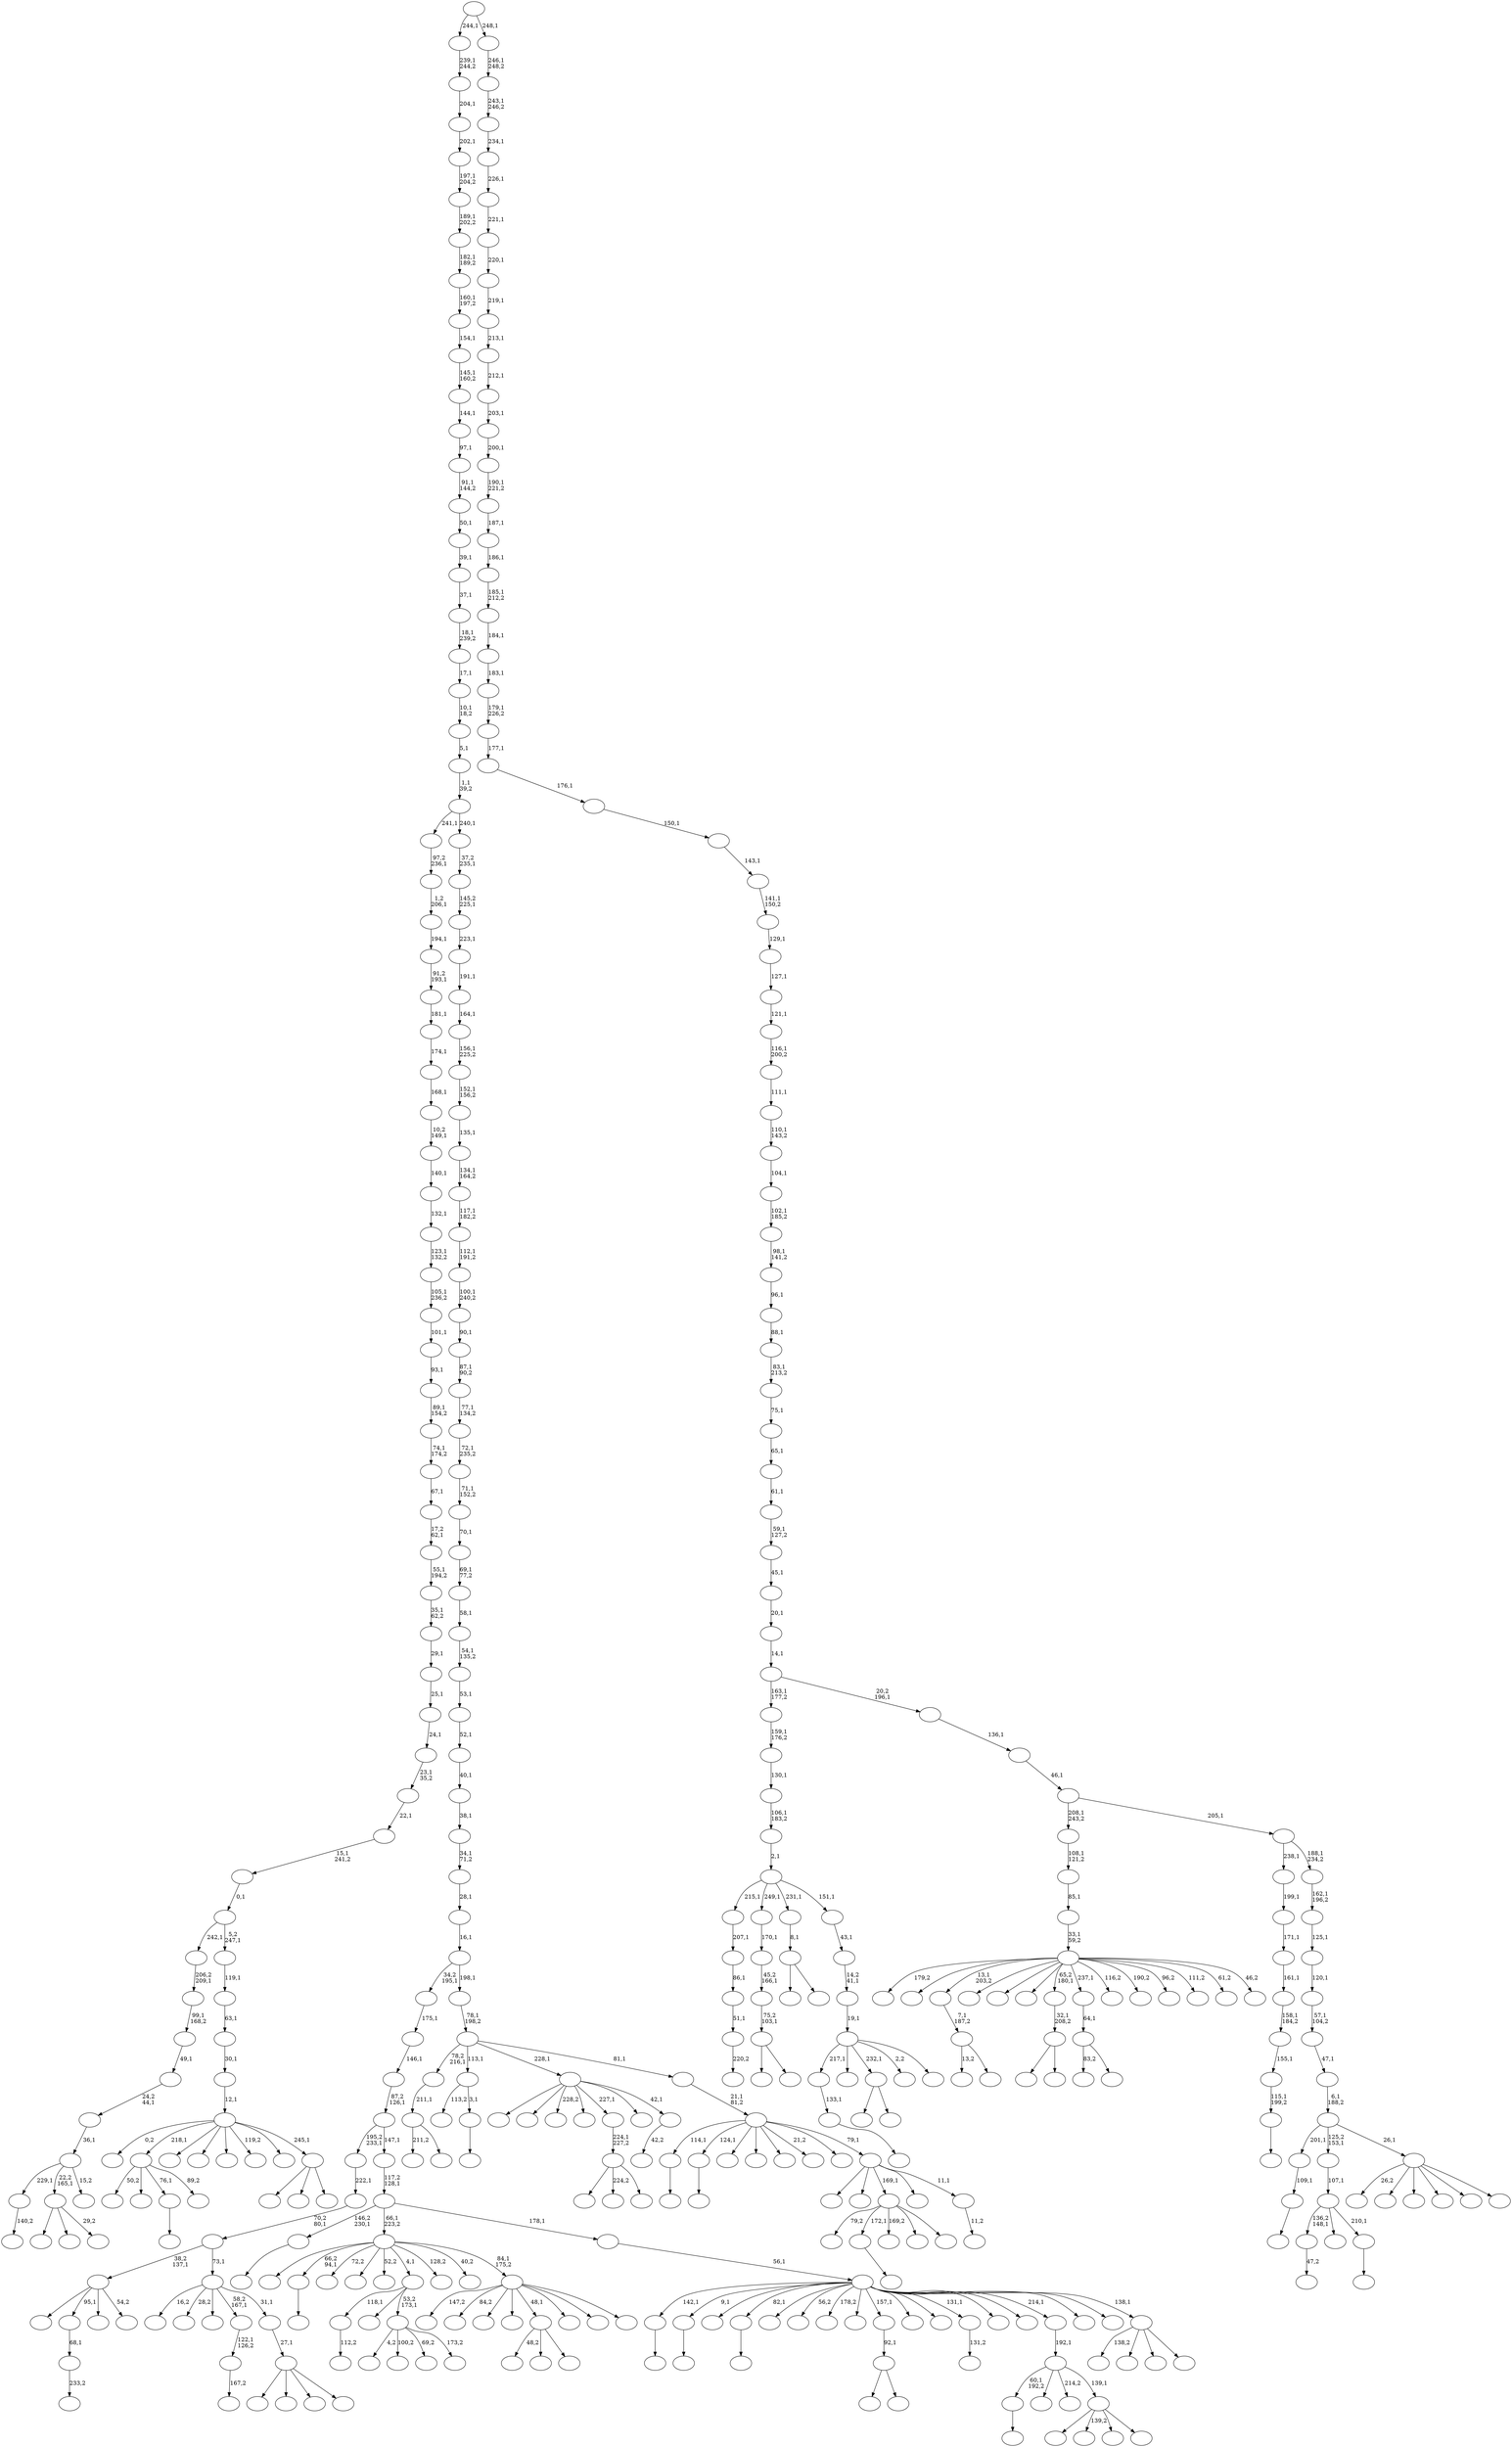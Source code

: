 digraph T {
	400 [label=""]
	399 [label=""]
	398 [label=""]
	397 [label=""]
	396 [label=""]
	395 [label=""]
	394 [label=""]
	393 [label=""]
	392 [label=""]
	391 [label=""]
	390 [label=""]
	389 [label=""]
	388 [label=""]
	387 [label=""]
	386 [label=""]
	385 [label=""]
	384 [label=""]
	383 [label=""]
	382 [label=""]
	381 [label=""]
	380 [label=""]
	379 [label=""]
	378 [label=""]
	377 [label=""]
	376 [label=""]
	375 [label=""]
	374 [label=""]
	373 [label=""]
	372 [label=""]
	371 [label=""]
	370 [label=""]
	369 [label=""]
	368 [label=""]
	367 [label=""]
	366 [label=""]
	365 [label=""]
	364 [label=""]
	363 [label=""]
	362 [label=""]
	361 [label=""]
	360 [label=""]
	359 [label=""]
	358 [label=""]
	357 [label=""]
	356 [label=""]
	355 [label=""]
	354 [label=""]
	353 [label=""]
	352 [label=""]
	351 [label=""]
	350 [label=""]
	349 [label=""]
	348 [label=""]
	347 [label=""]
	346 [label=""]
	345 [label=""]
	344 [label=""]
	343 [label=""]
	342 [label=""]
	341 [label=""]
	340 [label=""]
	339 [label=""]
	338 [label=""]
	337 [label=""]
	336 [label=""]
	335 [label=""]
	334 [label=""]
	333 [label=""]
	332 [label=""]
	331 [label=""]
	330 [label=""]
	329 [label=""]
	328 [label=""]
	327 [label=""]
	326 [label=""]
	325 [label=""]
	324 [label=""]
	323 [label=""]
	322 [label=""]
	321 [label=""]
	320 [label=""]
	319 [label=""]
	318 [label=""]
	317 [label=""]
	316 [label=""]
	315 [label=""]
	314 [label=""]
	313 [label=""]
	312 [label=""]
	311 [label=""]
	310 [label=""]
	309 [label=""]
	308 [label=""]
	307 [label=""]
	306 [label=""]
	305 [label=""]
	304 [label=""]
	303 [label=""]
	302 [label=""]
	301 [label=""]
	300 [label=""]
	299 [label=""]
	298 [label=""]
	297 [label=""]
	296 [label=""]
	295 [label=""]
	294 [label=""]
	293 [label=""]
	292 [label=""]
	291 [label=""]
	290 [label=""]
	289 [label=""]
	288 [label=""]
	287 [label=""]
	286 [label=""]
	285 [label=""]
	284 [label=""]
	283 [label=""]
	282 [label=""]
	281 [label=""]
	280 [label=""]
	279 [label=""]
	278 [label=""]
	277 [label=""]
	276 [label=""]
	275 [label=""]
	274 [label=""]
	273 [label=""]
	272 [label=""]
	271 [label=""]
	270 [label=""]
	269 [label=""]
	268 [label=""]
	267 [label=""]
	266 [label=""]
	265 [label=""]
	264 [label=""]
	263 [label=""]
	262 [label=""]
	261 [label=""]
	260 [label=""]
	259 [label=""]
	258 [label=""]
	257 [label=""]
	256 [label=""]
	255 [label=""]
	254 [label=""]
	253 [label=""]
	252 [label=""]
	251 [label=""]
	250 [label=""]
	249 [label=""]
	248 [label=""]
	247 [label=""]
	246 [label=""]
	245 [label=""]
	244 [label=""]
	243 [label=""]
	242 [label=""]
	241 [label=""]
	240 [label=""]
	239 [label=""]
	238 [label=""]
	237 [label=""]
	236 [label=""]
	235 [label=""]
	234 [label=""]
	233 [label=""]
	232 [label=""]
	231 [label=""]
	230 [label=""]
	229 [label=""]
	228 [label=""]
	227 [label=""]
	226 [label=""]
	225 [label=""]
	224 [label=""]
	223 [label=""]
	222 [label=""]
	221 [label=""]
	220 [label=""]
	219 [label=""]
	218 [label=""]
	217 [label=""]
	216 [label=""]
	215 [label=""]
	214 [label=""]
	213 [label=""]
	212 [label=""]
	211 [label=""]
	210 [label=""]
	209 [label=""]
	208 [label=""]
	207 [label=""]
	206 [label=""]
	205 [label=""]
	204 [label=""]
	203 [label=""]
	202 [label=""]
	201 [label=""]
	200 [label=""]
	199 [label=""]
	198 [label=""]
	197 [label=""]
	196 [label=""]
	195 [label=""]
	194 [label=""]
	193 [label=""]
	192 [label=""]
	191 [label=""]
	190 [label=""]
	189 [label=""]
	188 [label=""]
	187 [label=""]
	186 [label=""]
	185 [label=""]
	184 [label=""]
	183 [label=""]
	182 [label=""]
	181 [label=""]
	180 [label=""]
	179 [label=""]
	178 [label=""]
	177 [label=""]
	176 [label=""]
	175 [label=""]
	174 [label=""]
	173 [label=""]
	172 [label=""]
	171 [label=""]
	170 [label=""]
	169 [label=""]
	168 [label=""]
	167 [label=""]
	166 [label=""]
	165 [label=""]
	164 [label=""]
	163 [label=""]
	162 [label=""]
	161 [label=""]
	160 [label=""]
	159 [label=""]
	158 [label=""]
	157 [label=""]
	156 [label=""]
	155 [label=""]
	154 [label=""]
	153 [label=""]
	152 [label=""]
	151 [label=""]
	150 [label=""]
	149 [label=""]
	148 [label=""]
	147 [label=""]
	146 [label=""]
	145 [label=""]
	144 [label=""]
	143 [label=""]
	142 [label=""]
	141 [label=""]
	140 [label=""]
	139 [label=""]
	138 [label=""]
	137 [label=""]
	136 [label=""]
	135 [label=""]
	134 [label=""]
	133 [label=""]
	132 [label=""]
	131 [label=""]
	130 [label=""]
	129 [label=""]
	128 [label=""]
	127 [label=""]
	126 [label=""]
	125 [label=""]
	124 [label=""]
	123 [label=""]
	122 [label=""]
	121 [label=""]
	120 [label=""]
	119 [label=""]
	118 [label=""]
	117 [label=""]
	116 [label=""]
	115 [label=""]
	114 [label=""]
	113 [label=""]
	112 [label=""]
	111 [label=""]
	110 [label=""]
	109 [label=""]
	108 [label=""]
	107 [label=""]
	106 [label=""]
	105 [label=""]
	104 [label=""]
	103 [label=""]
	102 [label=""]
	101 [label=""]
	100 [label=""]
	99 [label=""]
	98 [label=""]
	97 [label=""]
	96 [label=""]
	95 [label=""]
	94 [label=""]
	93 [label=""]
	92 [label=""]
	91 [label=""]
	90 [label=""]
	89 [label=""]
	88 [label=""]
	87 [label=""]
	86 [label=""]
	85 [label=""]
	84 [label=""]
	83 [label=""]
	82 [label=""]
	81 [label=""]
	80 [label=""]
	79 [label=""]
	78 [label=""]
	77 [label=""]
	76 [label=""]
	75 [label=""]
	74 [label=""]
	73 [label=""]
	72 [label=""]
	71 [label=""]
	70 [label=""]
	69 [label=""]
	68 [label=""]
	67 [label=""]
	66 [label=""]
	65 [label=""]
	64 [label=""]
	63 [label=""]
	62 [label=""]
	61 [label=""]
	60 [label=""]
	59 [label=""]
	58 [label=""]
	57 [label=""]
	56 [label=""]
	55 [label=""]
	54 [label=""]
	53 [label=""]
	52 [label=""]
	51 [label=""]
	50 [label=""]
	49 [label=""]
	48 [label=""]
	47 [label=""]
	46 [label=""]
	45 [label=""]
	44 [label=""]
	43 [label=""]
	42 [label=""]
	41 [label=""]
	40 [label=""]
	39 [label=""]
	38 [label=""]
	37 [label=""]
	36 [label=""]
	35 [label=""]
	34 [label=""]
	33 [label=""]
	32 [label=""]
	31 [label=""]
	30 [label=""]
	29 [label=""]
	28 [label=""]
	27 [label=""]
	26 [label=""]
	25 [label=""]
	24 [label=""]
	23 [label=""]
	22 [label=""]
	21 [label=""]
	20 [label=""]
	19 [label=""]
	18 [label=""]
	17 [label=""]
	16 [label=""]
	15 [label=""]
	14 [label=""]
	13 [label=""]
	12 [label=""]
	11 [label=""]
	10 [label=""]
	9 [label=""]
	8 [label=""]
	7 [label=""]
	6 [label=""]
	5 [label=""]
	4 [label=""]
	3 [label=""]
	2 [label=""]
	1 [label=""]
	0 [label=""]
	399 -> 400 [label=""]
	397 -> 398 [label="220,2"]
	396 -> 397 [label="51,1"]
	395 -> 396 [label="86,1"]
	394 -> 395 [label="207,1"]
	386 -> 387 [label="47,2"]
	380 -> 381 [label=""]
	379 -> 380 [label="115,1\n199,2"]
	378 -> 379 [label="155,1"]
	377 -> 378 [label="158,1\n184,2"]
	376 -> 377 [label="161,1"]
	375 -> 376 [label="171,1"]
	374 -> 375 [label="199,1"]
	372 -> 383 [label="13,2"]
	372 -> 373 [label=""]
	371 -> 372 [label="7,1\n187,2"]
	369 -> 370 [label=""]
	366 -> 367 [label=""]
	363 -> 364 [label=""]
	360 -> 361 [label="140,2"]
	345 -> 346 [label=""]
	343 -> 344 [label="112,2"]
	341 -> 342 [label=""]
	337 -> 338 [label="233,2"]
	336 -> 337 [label="68,1"]
	333 -> 334 [label=""]
	332 -> 333 [label="109,1"]
	330 -> 331 [label=""]
	320 -> 321 [label=""]
	317 -> 392 [label=""]
	317 -> 365 [label=""]
	317 -> 318 [label="29,2"]
	303 -> 360 [label="229,1"]
	303 -> 317 [label="22,2\n165,1"]
	303 -> 304 [label="15,2"]
	302 -> 303 [label="36,1"]
	301 -> 302 [label="24,2\n44,1"]
	300 -> 301 [label="49,1"]
	299 -> 300 [label="99,1\n168,2"]
	298 -> 299 [label="206,2\n209,1"]
	296 -> 297 [label=""]
	294 -> 295 [label=""]
	293 -> 294 [label="133,1"]
	287 -> 384 [label=""]
	287 -> 288 [label=""]
	286 -> 287 [label="75,2\n103,1"]
	285 -> 286 [label="45,2\n166,1"]
	284 -> 285 [label="170,1"]
	276 -> 357 [label=""]
	276 -> 277 [label=""]
	275 -> 276 [label="32,1\n208,2"]
	273 -> 307 [label=""]
	273 -> 274 [label=""]
	272 -> 273 [label="92,1"]
	270 -> 390 [label=""]
	270 -> 271 [label=""]
	269 -> 270 [label="8,1"]
	267 -> 385 [label=""]
	267 -> 326 [label="224,2"]
	267 -> 268 [label=""]
	266 -> 267 [label="224,1\n227,2"]
	263 -> 352 [label="4,2"]
	263 -> 349 [label="100,2"]
	263 -> 280 [label="69,2"]
	263 -> 264 [label="173,2"]
	262 -> 343 [label="118,1"]
	262 -> 315 [label=""]
	262 -> 263 [label="53,2\n173,1"]
	260 -> 348 [label="50,2"]
	260 -> 328 [label=""]
	260 -> 320 [label="76,1"]
	260 -> 261 [label="89,2"]
	250 -> 309 [label="83,2"]
	250 -> 251 [label=""]
	249 -> 250 [label="64,1"]
	247 -> 248 [label="167,2"]
	246 -> 247 [label="122,1\n126,2"]
	242 -> 312 [label="211,2"]
	242 -> 243 [label=""]
	241 -> 242 [label="211,1"]
	234 -> 235 [label=""]
	232 -> 351 [label="48,2"]
	232 -> 347 [label=""]
	232 -> 233 [label=""]
	230 -> 368 [label="79,2"]
	230 -> 296 [label="172,1"]
	230 -> 291 [label="169,2"]
	230 -> 259 [label=""]
	230 -> 231 [label=""]
	226 -> 313 [label=""]
	226 -> 227 [label=""]
	219 -> 220 [label=""]
	218 -> 329 [label="113,2"]
	218 -> 219 [label="3,1"]
	214 -> 355 [label=""]
	214 -> 336 [label="95,1"]
	214 -> 281 [label=""]
	214 -> 215 [label="54,2"]
	209 -> 210 [label="131,2"]
	203 -> 255 [label=""]
	203 -> 223 [label=""]
	203 -> 207 [label=""]
	203 -> 204 [label=""]
	202 -> 203 [label="27,1"]
	201 -> 340 [label="16,2"]
	201 -> 258 [label="28,2"]
	201 -> 252 [label=""]
	201 -> 246 [label="58,2\n167,1"]
	201 -> 202 [label="31,1"]
	200 -> 214 [label="38,2\n137,1"]
	200 -> 201 [label="73,1"]
	199 -> 200 [label="70,2\n80,1"]
	198 -> 199 [label="222,1"]
	195 -> 196 [label=""]
	194 -> 386 [label="136,2\n148,1"]
	194 -> 314 [label=""]
	194 -> 195 [label="210,1"]
	193 -> 194 [label="107,1"]
	188 -> 189 [label="42,2"]
	187 -> 362 [label=""]
	187 -> 354 [label=""]
	187 -> 350 [label="228,2"]
	187 -> 324 [label=""]
	187 -> 266 [label="227,1"]
	187 -> 206 [label=""]
	187 -> 188 [label="42,1"]
	184 -> 293 [label="217,1"]
	184 -> 283 [label=""]
	184 -> 226 [label="232,1"]
	184 -> 217 [label="2,2"]
	184 -> 185 [label=""]
	183 -> 184 [label="19,1"]
	182 -> 183 [label="14,2\n41,1"]
	181 -> 182 [label="43,1"]
	180 -> 394 [label="215,1"]
	180 -> 284 [label="249,1"]
	180 -> 269 [label="231,1"]
	180 -> 181 [label="151,1"]
	179 -> 180 [label="2,1"]
	178 -> 179 [label="106,1\n183,2"]
	177 -> 178 [label="130,1"]
	176 -> 177 [label="159,1\n176,2"]
	174 -> 389 [label=""]
	174 -> 359 [label="139,2"]
	174 -> 278 [label=""]
	174 -> 175 [label=""]
	173 -> 366 [label="60,1\n192,2"]
	173 -> 358 [label=""]
	173 -> 254 [label="214,2"]
	173 -> 174 [label="139,1"]
	172 -> 173 [label="192,1"]
	168 -> 391 [label="179,2"]
	168 -> 388 [label=""]
	168 -> 371 [label="13,1\n203,2"]
	168 -> 335 [label=""]
	168 -> 323 [label=""]
	168 -> 310 [label=""]
	168 -> 275 [label="65,2\n180,1"]
	168 -> 249 [label="237,1"]
	168 -> 239 [label="116,2"]
	168 -> 237 [label="190,2"]
	168 -> 229 [label="96,2"]
	168 -> 225 [label="111,2"]
	168 -> 221 [label="61,2"]
	168 -> 169 [label="46,2"]
	167 -> 168 [label="33,1\n59,2"]
	166 -> 167 [label="85,1"]
	165 -> 166 [label="108,1\n121,2"]
	161 -> 327 [label="147,2"]
	161 -> 319 [label="84,2"]
	161 -> 292 [label=""]
	161 -> 265 [label=""]
	161 -> 232 [label="48,1"]
	161 -> 222 [label=""]
	161 -> 171 [label=""]
	161 -> 162 [label=""]
	160 -> 353 [label=""]
	160 -> 345 [label="66,2\n94,1"]
	160 -> 339 [label="72,2"]
	160 -> 325 [label=""]
	160 -> 305 [label="52,2"]
	160 -> 262 [label="4,1"]
	160 -> 240 [label="128,2"]
	160 -> 190 [label="40,2"]
	160 -> 161 [label="84,1\n175,2"]
	158 -> 393 [label=""]
	158 -> 290 [label=""]
	158 -> 159 [label=""]
	157 -> 311 [label="0,2"]
	157 -> 260 [label="218,1"]
	157 -> 257 [label=""]
	157 -> 245 [label=""]
	157 -> 212 [label=""]
	157 -> 205 [label="119,2"]
	157 -> 186 [label=""]
	157 -> 158 [label="245,1"]
	156 -> 157 [label="12,1"]
	155 -> 156 [label="30,1"]
	154 -> 155 [label="63,1"]
	153 -> 154 [label="119,1"]
	152 -> 298 [label="242,1"]
	152 -> 153 [label="5,2\n247,1"]
	151 -> 152 [label="0,1"]
	150 -> 151 [label="15,1\n241,2"]
	149 -> 150 [label="22,1"]
	148 -> 149 [label="23,1\n35,2"]
	147 -> 148 [label="24,1"]
	146 -> 147 [label="25,1"]
	145 -> 146 [label="29,1"]
	144 -> 145 [label="35,1\n62,2"]
	143 -> 144 [label="55,1\n194,2"]
	142 -> 143 [label="17,2\n62,1"]
	141 -> 142 [label="67,1"]
	140 -> 141 [label="74,1\n174,2"]
	139 -> 140 [label="89,1\n154,2"]
	138 -> 139 [label="93,1"]
	137 -> 138 [label="101,1"]
	136 -> 137 [label="105,1\n236,2"]
	135 -> 136 [label="123,1\n132,2"]
	134 -> 135 [label="132,1"]
	133 -> 134 [label="140,1"]
	132 -> 133 [label="10,2\n149,1"]
	131 -> 132 [label="168,1"]
	130 -> 131 [label="174,1"]
	129 -> 130 [label="181,1"]
	128 -> 129 [label="91,2\n193,1"]
	127 -> 128 [label="194,1"]
	126 -> 127 [label="1,2\n206,1"]
	125 -> 126 [label="97,2\n236,1"]
	122 -> 306 [label="138,2"]
	122 -> 224 [label=""]
	122 -> 213 [label=""]
	122 -> 123 [label=""]
	121 -> 399 [label="142,1"]
	121 -> 369 [label="9,1"]
	121 -> 356 [label=""]
	121 -> 330 [label="82,1"]
	121 -> 322 [label=""]
	121 -> 316 [label="56,2"]
	121 -> 308 [label="178,2"]
	121 -> 279 [label=""]
	121 -> 272 [label="157,1"]
	121 -> 238 [label=""]
	121 -> 216 [label=""]
	121 -> 209 [label="131,1"]
	121 -> 197 [label=""]
	121 -> 191 [label=""]
	121 -> 172 [label="214,1"]
	121 -> 163 [label=""]
	121 -> 124 [label=""]
	121 -> 122 [label="138,1"]
	120 -> 121 [label="56,1"]
	119 -> 234 [label="146,2\n230,1"]
	119 -> 160 [label="66,1\n223,2"]
	119 -> 120 [label="178,1"]
	118 -> 119 [label="117,2\n128,1"]
	117 -> 198 [label="195,2\n233,1"]
	117 -> 118 [label="147,1"]
	116 -> 117 [label="87,2\n126,1"]
	115 -> 116 [label="146,1"]
	114 -> 115 [label="175,1"]
	112 -> 113 [label="11,2"]
	111 -> 289 [label=""]
	111 -> 282 [label=""]
	111 -> 230 [label="169,1"]
	111 -> 208 [label=""]
	111 -> 112 [label="11,1"]
	110 -> 363 [label="114,1"]
	110 -> 341 [label="124,1"]
	110 -> 244 [label=""]
	110 -> 228 [label=""]
	110 -> 211 [label=""]
	110 -> 170 [label="21,2"]
	110 -> 164 [label=""]
	110 -> 111 [label="79,1"]
	109 -> 110 [label="21,1\n81,2"]
	108 -> 241 [label="78,2\n216,1"]
	108 -> 218 [label="113,1"]
	108 -> 187 [label="228,1"]
	108 -> 109 [label="81,1"]
	107 -> 108 [label="78,1\n198,2"]
	106 -> 114 [label="34,2\n195,1"]
	106 -> 107 [label="198,1"]
	105 -> 106 [label="16,1"]
	104 -> 105 [label="28,1"]
	103 -> 104 [label="34,1\n71,2"]
	102 -> 103 [label="38,1"]
	101 -> 102 [label="40,1"]
	100 -> 101 [label="52,1"]
	99 -> 100 [label="53,1"]
	98 -> 99 [label="54,1\n135,2"]
	97 -> 98 [label="58,1"]
	96 -> 97 [label="69,1\n77,2"]
	95 -> 96 [label="70,1"]
	94 -> 95 [label="71,1\n152,2"]
	93 -> 94 [label="72,1\n235,2"]
	92 -> 93 [label="77,1\n134,2"]
	91 -> 92 [label="87,1\n90,2"]
	90 -> 91 [label="90,1"]
	89 -> 90 [label="100,1\n240,2"]
	88 -> 89 [label="112,1\n191,2"]
	87 -> 88 [label="117,1\n182,2"]
	86 -> 87 [label="134,1\n164,2"]
	85 -> 86 [label="135,1"]
	84 -> 85 [label="152,1\n156,2"]
	83 -> 84 [label="156,1\n225,2"]
	82 -> 83 [label="164,1"]
	81 -> 82 [label="191,1"]
	80 -> 81 [label="223,1"]
	79 -> 80 [label="145,2\n225,1"]
	78 -> 79 [label="37,2\n235,1"]
	77 -> 125 [label="241,1"]
	77 -> 78 [label="240,1"]
	76 -> 77 [label="1,1\n39,2"]
	75 -> 76 [label="5,1"]
	74 -> 75 [label="10,1\n18,2"]
	73 -> 74 [label="17,1"]
	72 -> 73 [label="18,1\n239,2"]
	71 -> 72 [label="37,1"]
	70 -> 71 [label="39,1"]
	69 -> 70 [label="50,1"]
	68 -> 69 [label="91,1\n144,2"]
	67 -> 68 [label="97,1"]
	66 -> 67 [label="144,1"]
	65 -> 66 [label="145,1\n160,2"]
	64 -> 65 [label="154,1"]
	63 -> 64 [label="160,1\n197,2"]
	62 -> 63 [label="182,1\n189,2"]
	61 -> 62 [label="189,1\n202,2"]
	60 -> 61 [label="197,1\n204,2"]
	59 -> 60 [label="202,1"]
	58 -> 59 [label="204,1"]
	57 -> 58 [label="239,1\n244,2"]
	55 -> 382 [label="26,2"]
	55 -> 256 [label=""]
	55 -> 253 [label=""]
	55 -> 236 [label=""]
	55 -> 192 [label=""]
	55 -> 56 [label=""]
	54 -> 332 [label="201,1"]
	54 -> 193 [label="125,2\n153,1"]
	54 -> 55 [label="26,1"]
	53 -> 54 [label="6,1\n188,2"]
	52 -> 53 [label="47,1"]
	51 -> 52 [label="57,1\n104,2"]
	50 -> 51 [label="120,1"]
	49 -> 50 [label="125,1"]
	48 -> 49 [label="162,1\n196,2"]
	47 -> 374 [label="238,1"]
	47 -> 48 [label="188,1\n234,2"]
	46 -> 165 [label="208,1\n243,2"]
	46 -> 47 [label="205,1"]
	45 -> 46 [label="46,1"]
	44 -> 45 [label="136,1"]
	43 -> 176 [label="163,1\n177,2"]
	43 -> 44 [label="20,2\n196,1"]
	42 -> 43 [label="14,1"]
	41 -> 42 [label="20,1"]
	40 -> 41 [label="45,1"]
	39 -> 40 [label="59,1\n127,2"]
	38 -> 39 [label="61,1"]
	37 -> 38 [label="65,1"]
	36 -> 37 [label="75,1"]
	35 -> 36 [label="83,1\n213,2"]
	34 -> 35 [label="88,1"]
	33 -> 34 [label="96,1"]
	32 -> 33 [label="98,1\n141,2"]
	31 -> 32 [label="102,1\n185,2"]
	30 -> 31 [label="104,1"]
	29 -> 30 [label="110,1\n143,2"]
	28 -> 29 [label="111,1"]
	27 -> 28 [label="116,1\n200,2"]
	26 -> 27 [label="121,1"]
	25 -> 26 [label="127,1"]
	24 -> 25 [label="129,1"]
	23 -> 24 [label="141,1\n150,2"]
	22 -> 23 [label="143,1"]
	21 -> 22 [label="150,1"]
	20 -> 21 [label="176,1"]
	19 -> 20 [label="177,1"]
	18 -> 19 [label="179,1\n226,2"]
	17 -> 18 [label="183,1"]
	16 -> 17 [label="184,1"]
	15 -> 16 [label="185,1\n212,2"]
	14 -> 15 [label="186,1"]
	13 -> 14 [label="187,1"]
	12 -> 13 [label="190,1\n221,2"]
	11 -> 12 [label="200,1"]
	10 -> 11 [label="203,1"]
	9 -> 10 [label="212,1"]
	8 -> 9 [label="213,1"]
	7 -> 8 [label="219,1"]
	6 -> 7 [label="220,1"]
	5 -> 6 [label="221,1"]
	4 -> 5 [label="226,1"]
	3 -> 4 [label="234,1"]
	2 -> 3 [label="243,1\n246,2"]
	1 -> 2 [label="246,1\n248,2"]
	0 -> 57 [label="244,1"]
	0 -> 1 [label="248,1"]
}
